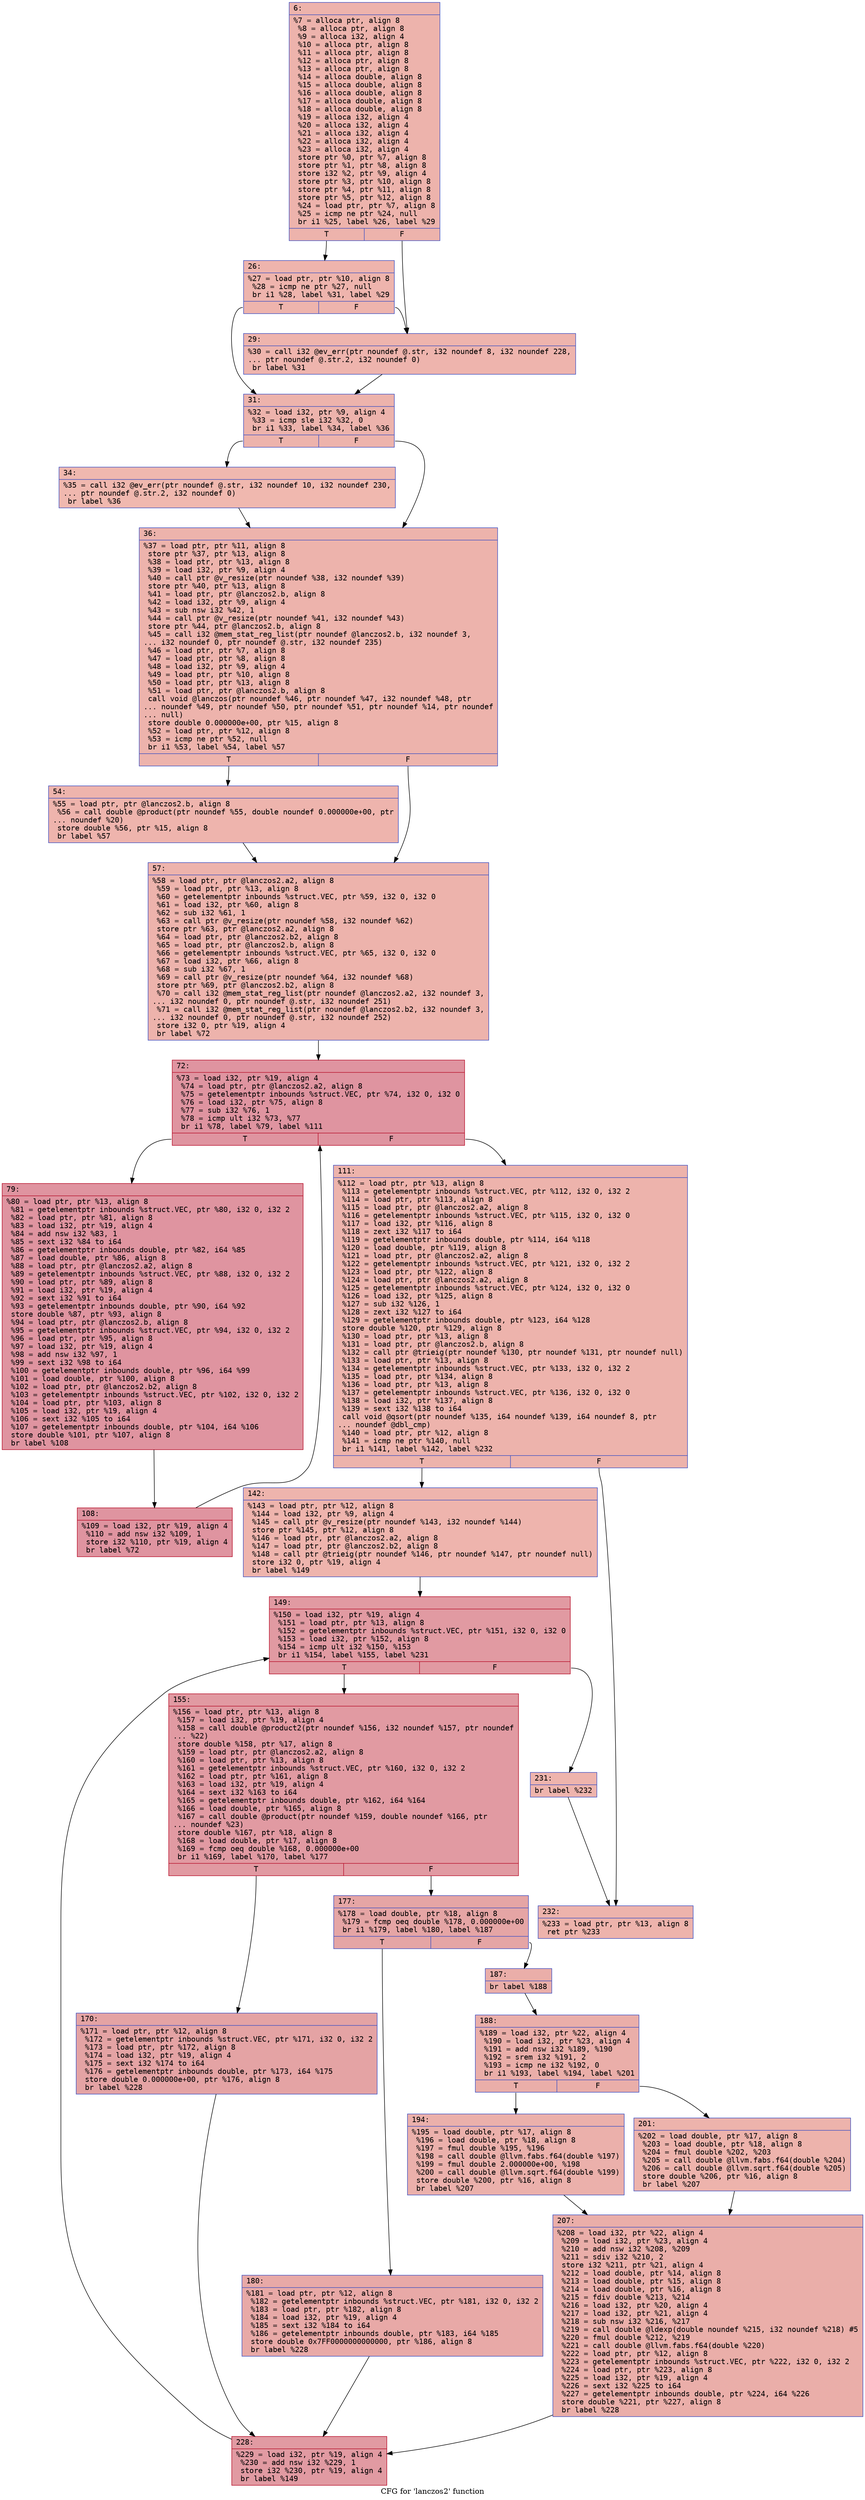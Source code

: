 digraph "CFG for 'lanczos2' function" {
	label="CFG for 'lanczos2' function";

	Node0x600001f328a0 [shape=record,color="#3d50c3ff", style=filled, fillcolor="#d6524470" fontname="Courier",label="{6:\l|  %7 = alloca ptr, align 8\l  %8 = alloca ptr, align 8\l  %9 = alloca i32, align 4\l  %10 = alloca ptr, align 8\l  %11 = alloca ptr, align 8\l  %12 = alloca ptr, align 8\l  %13 = alloca ptr, align 8\l  %14 = alloca double, align 8\l  %15 = alloca double, align 8\l  %16 = alloca double, align 8\l  %17 = alloca double, align 8\l  %18 = alloca double, align 8\l  %19 = alloca i32, align 4\l  %20 = alloca i32, align 4\l  %21 = alloca i32, align 4\l  %22 = alloca i32, align 4\l  %23 = alloca i32, align 4\l  store ptr %0, ptr %7, align 8\l  store ptr %1, ptr %8, align 8\l  store i32 %2, ptr %9, align 4\l  store ptr %3, ptr %10, align 8\l  store ptr %4, ptr %11, align 8\l  store ptr %5, ptr %12, align 8\l  %24 = load ptr, ptr %7, align 8\l  %25 = icmp ne ptr %24, null\l  br i1 %25, label %26, label %29\l|{<s0>T|<s1>F}}"];
	Node0x600001f328a0:s0 -> Node0x600001f328f0[tooltip="6 -> 26\nProbability 62.50%" ];
	Node0x600001f328a0:s1 -> Node0x600001f32940[tooltip="6 -> 29\nProbability 37.50%" ];
	Node0x600001f328f0 [shape=record,color="#3d50c3ff", style=filled, fillcolor="#d8564670" fontname="Courier",label="{26:\l|  %27 = load ptr, ptr %10, align 8\l  %28 = icmp ne ptr %27, null\l  br i1 %28, label %31, label %29\l|{<s0>T|<s1>F}}"];
	Node0x600001f328f0:s0 -> Node0x600001f32990[tooltip="26 -> 31\nProbability 62.50%" ];
	Node0x600001f328f0:s1 -> Node0x600001f32940[tooltip="26 -> 29\nProbability 37.50%" ];
	Node0x600001f32940 [shape=record,color="#3d50c3ff", style=filled, fillcolor="#d8564670" fontname="Courier",label="{29:\l|  %30 = call i32 @ev_err(ptr noundef @.str, i32 noundef 8, i32 noundef 228,\l... ptr noundef @.str.2, i32 noundef 0)\l  br label %31\l}"];
	Node0x600001f32940 -> Node0x600001f32990[tooltip="29 -> 31\nProbability 100.00%" ];
	Node0x600001f32990 [shape=record,color="#3d50c3ff", style=filled, fillcolor="#d6524470" fontname="Courier",label="{31:\l|  %32 = load i32, ptr %9, align 4\l  %33 = icmp sle i32 %32, 0\l  br i1 %33, label %34, label %36\l|{<s0>T|<s1>F}}"];
	Node0x600001f32990:s0 -> Node0x600001f329e0[tooltip="31 -> 34\nProbability 50.00%" ];
	Node0x600001f32990:s1 -> Node0x600001f32a30[tooltip="31 -> 36\nProbability 50.00%" ];
	Node0x600001f329e0 [shape=record,color="#3d50c3ff", style=filled, fillcolor="#dc5d4a70" fontname="Courier",label="{34:\l|  %35 = call i32 @ev_err(ptr noundef @.str, i32 noundef 10, i32 noundef 230,\l... ptr noundef @.str.2, i32 noundef 0)\l  br label %36\l}"];
	Node0x600001f329e0 -> Node0x600001f32a30[tooltip="34 -> 36\nProbability 100.00%" ];
	Node0x600001f32a30 [shape=record,color="#3d50c3ff", style=filled, fillcolor="#d6524470" fontname="Courier",label="{36:\l|  %37 = load ptr, ptr %11, align 8\l  store ptr %37, ptr %13, align 8\l  %38 = load ptr, ptr %13, align 8\l  %39 = load i32, ptr %9, align 4\l  %40 = call ptr @v_resize(ptr noundef %38, i32 noundef %39)\l  store ptr %40, ptr %13, align 8\l  %41 = load ptr, ptr @lanczos2.b, align 8\l  %42 = load i32, ptr %9, align 4\l  %43 = sub nsw i32 %42, 1\l  %44 = call ptr @v_resize(ptr noundef %41, i32 noundef %43)\l  store ptr %44, ptr @lanczos2.b, align 8\l  %45 = call i32 @mem_stat_reg_list(ptr noundef @lanczos2.b, i32 noundef 3,\l... i32 noundef 0, ptr noundef @.str, i32 noundef 235)\l  %46 = load ptr, ptr %7, align 8\l  %47 = load ptr, ptr %8, align 8\l  %48 = load i32, ptr %9, align 4\l  %49 = load ptr, ptr %10, align 8\l  %50 = load ptr, ptr %13, align 8\l  %51 = load ptr, ptr @lanczos2.b, align 8\l  call void @lanczos(ptr noundef %46, ptr noundef %47, i32 noundef %48, ptr\l... noundef %49, ptr noundef %50, ptr noundef %51, ptr noundef %14, ptr noundef\l... null)\l  store double 0.000000e+00, ptr %15, align 8\l  %52 = load ptr, ptr %12, align 8\l  %53 = icmp ne ptr %52, null\l  br i1 %53, label %54, label %57\l|{<s0>T|<s1>F}}"];
	Node0x600001f32a30:s0 -> Node0x600001f32a80[tooltip="36 -> 54\nProbability 62.50%" ];
	Node0x600001f32a30:s1 -> Node0x600001f32ad0[tooltip="36 -> 57\nProbability 37.50%" ];
	Node0x600001f32a80 [shape=record,color="#3d50c3ff", style=filled, fillcolor="#d8564670" fontname="Courier",label="{54:\l|  %55 = load ptr, ptr @lanczos2.b, align 8\l  %56 = call double @product(ptr noundef %55, double noundef 0.000000e+00, ptr\l... noundef %20)\l  store double %56, ptr %15, align 8\l  br label %57\l}"];
	Node0x600001f32a80 -> Node0x600001f32ad0[tooltip="54 -> 57\nProbability 100.00%" ];
	Node0x600001f32ad0 [shape=record,color="#3d50c3ff", style=filled, fillcolor="#d6524470" fontname="Courier",label="{57:\l|  %58 = load ptr, ptr @lanczos2.a2, align 8\l  %59 = load ptr, ptr %13, align 8\l  %60 = getelementptr inbounds %struct.VEC, ptr %59, i32 0, i32 0\l  %61 = load i32, ptr %60, align 8\l  %62 = sub i32 %61, 1\l  %63 = call ptr @v_resize(ptr noundef %58, i32 noundef %62)\l  store ptr %63, ptr @lanczos2.a2, align 8\l  %64 = load ptr, ptr @lanczos2.b2, align 8\l  %65 = load ptr, ptr @lanczos2.b, align 8\l  %66 = getelementptr inbounds %struct.VEC, ptr %65, i32 0, i32 0\l  %67 = load i32, ptr %66, align 8\l  %68 = sub i32 %67, 1\l  %69 = call ptr @v_resize(ptr noundef %64, i32 noundef %68)\l  store ptr %69, ptr @lanczos2.b2, align 8\l  %70 = call i32 @mem_stat_reg_list(ptr noundef @lanczos2.a2, i32 noundef 3,\l... i32 noundef 0, ptr noundef @.str, i32 noundef 251)\l  %71 = call i32 @mem_stat_reg_list(ptr noundef @lanczos2.b2, i32 noundef 3,\l... i32 noundef 0, ptr noundef @.str, i32 noundef 252)\l  store i32 0, ptr %19, align 4\l  br label %72\l}"];
	Node0x600001f32ad0 -> Node0x600001f32b20[tooltip="57 -> 72\nProbability 100.00%" ];
	Node0x600001f32b20 [shape=record,color="#b70d28ff", style=filled, fillcolor="#b70d2870" fontname="Courier",label="{72:\l|  %73 = load i32, ptr %19, align 4\l  %74 = load ptr, ptr @lanczos2.a2, align 8\l  %75 = getelementptr inbounds %struct.VEC, ptr %74, i32 0, i32 0\l  %76 = load i32, ptr %75, align 8\l  %77 = sub i32 %76, 1\l  %78 = icmp ult i32 %73, %77\l  br i1 %78, label %79, label %111\l|{<s0>T|<s1>F}}"];
	Node0x600001f32b20:s0 -> Node0x600001f32b70[tooltip="72 -> 79\nProbability 96.88%" ];
	Node0x600001f32b20:s1 -> Node0x600001f32c10[tooltip="72 -> 111\nProbability 3.12%" ];
	Node0x600001f32b70 [shape=record,color="#b70d28ff", style=filled, fillcolor="#b70d2870" fontname="Courier",label="{79:\l|  %80 = load ptr, ptr %13, align 8\l  %81 = getelementptr inbounds %struct.VEC, ptr %80, i32 0, i32 2\l  %82 = load ptr, ptr %81, align 8\l  %83 = load i32, ptr %19, align 4\l  %84 = add nsw i32 %83, 1\l  %85 = sext i32 %84 to i64\l  %86 = getelementptr inbounds double, ptr %82, i64 %85\l  %87 = load double, ptr %86, align 8\l  %88 = load ptr, ptr @lanczos2.a2, align 8\l  %89 = getelementptr inbounds %struct.VEC, ptr %88, i32 0, i32 2\l  %90 = load ptr, ptr %89, align 8\l  %91 = load i32, ptr %19, align 4\l  %92 = sext i32 %91 to i64\l  %93 = getelementptr inbounds double, ptr %90, i64 %92\l  store double %87, ptr %93, align 8\l  %94 = load ptr, ptr @lanczos2.b, align 8\l  %95 = getelementptr inbounds %struct.VEC, ptr %94, i32 0, i32 2\l  %96 = load ptr, ptr %95, align 8\l  %97 = load i32, ptr %19, align 4\l  %98 = add nsw i32 %97, 1\l  %99 = sext i32 %98 to i64\l  %100 = getelementptr inbounds double, ptr %96, i64 %99\l  %101 = load double, ptr %100, align 8\l  %102 = load ptr, ptr @lanczos2.b2, align 8\l  %103 = getelementptr inbounds %struct.VEC, ptr %102, i32 0, i32 2\l  %104 = load ptr, ptr %103, align 8\l  %105 = load i32, ptr %19, align 4\l  %106 = sext i32 %105 to i64\l  %107 = getelementptr inbounds double, ptr %104, i64 %106\l  store double %101, ptr %107, align 8\l  br label %108\l}"];
	Node0x600001f32b70 -> Node0x600001f32bc0[tooltip="79 -> 108\nProbability 100.00%" ];
	Node0x600001f32bc0 [shape=record,color="#b70d28ff", style=filled, fillcolor="#b70d2870" fontname="Courier",label="{108:\l|  %109 = load i32, ptr %19, align 4\l  %110 = add nsw i32 %109, 1\l  store i32 %110, ptr %19, align 4\l  br label %72\l}"];
	Node0x600001f32bc0 -> Node0x600001f32b20[tooltip="108 -> 72\nProbability 100.00%" ];
	Node0x600001f32c10 [shape=record,color="#3d50c3ff", style=filled, fillcolor="#d6524470" fontname="Courier",label="{111:\l|  %112 = load ptr, ptr %13, align 8\l  %113 = getelementptr inbounds %struct.VEC, ptr %112, i32 0, i32 2\l  %114 = load ptr, ptr %113, align 8\l  %115 = load ptr, ptr @lanczos2.a2, align 8\l  %116 = getelementptr inbounds %struct.VEC, ptr %115, i32 0, i32 0\l  %117 = load i32, ptr %116, align 8\l  %118 = zext i32 %117 to i64\l  %119 = getelementptr inbounds double, ptr %114, i64 %118\l  %120 = load double, ptr %119, align 8\l  %121 = load ptr, ptr @lanczos2.a2, align 8\l  %122 = getelementptr inbounds %struct.VEC, ptr %121, i32 0, i32 2\l  %123 = load ptr, ptr %122, align 8\l  %124 = load ptr, ptr @lanczos2.a2, align 8\l  %125 = getelementptr inbounds %struct.VEC, ptr %124, i32 0, i32 0\l  %126 = load i32, ptr %125, align 8\l  %127 = sub i32 %126, 1\l  %128 = zext i32 %127 to i64\l  %129 = getelementptr inbounds double, ptr %123, i64 %128\l  store double %120, ptr %129, align 8\l  %130 = load ptr, ptr %13, align 8\l  %131 = load ptr, ptr @lanczos2.b, align 8\l  %132 = call ptr @trieig(ptr noundef %130, ptr noundef %131, ptr noundef null)\l  %133 = load ptr, ptr %13, align 8\l  %134 = getelementptr inbounds %struct.VEC, ptr %133, i32 0, i32 2\l  %135 = load ptr, ptr %134, align 8\l  %136 = load ptr, ptr %13, align 8\l  %137 = getelementptr inbounds %struct.VEC, ptr %136, i32 0, i32 0\l  %138 = load i32, ptr %137, align 8\l  %139 = sext i32 %138 to i64\l  call void @qsort(ptr noundef %135, i64 noundef %139, i64 noundef 8, ptr\l... noundef @dbl_cmp)\l  %140 = load ptr, ptr %12, align 8\l  %141 = icmp ne ptr %140, null\l  br i1 %141, label %142, label %232\l|{<s0>T|<s1>F}}"];
	Node0x600001f32c10:s0 -> Node0x600001f32c60[tooltip="111 -> 142\nProbability 62.50%" ];
	Node0x600001f32c10:s1 -> Node0x600001f33070[tooltip="111 -> 232\nProbability 37.50%" ];
	Node0x600001f32c60 [shape=record,color="#3d50c3ff", style=filled, fillcolor="#d8564670" fontname="Courier",label="{142:\l|  %143 = load ptr, ptr %12, align 8\l  %144 = load i32, ptr %9, align 4\l  %145 = call ptr @v_resize(ptr noundef %143, i32 noundef %144)\l  store ptr %145, ptr %12, align 8\l  %146 = load ptr, ptr @lanczos2.a2, align 8\l  %147 = load ptr, ptr @lanczos2.b2, align 8\l  %148 = call ptr @trieig(ptr noundef %146, ptr noundef %147, ptr noundef null)\l  store i32 0, ptr %19, align 4\l  br label %149\l}"];
	Node0x600001f32c60 -> Node0x600001f32cb0[tooltip="142 -> 149\nProbability 100.00%" ];
	Node0x600001f32cb0 [shape=record,color="#b70d28ff", style=filled, fillcolor="#bb1b2c70" fontname="Courier",label="{149:\l|  %150 = load i32, ptr %19, align 4\l  %151 = load ptr, ptr %13, align 8\l  %152 = getelementptr inbounds %struct.VEC, ptr %151, i32 0, i32 0\l  %153 = load i32, ptr %152, align 8\l  %154 = icmp ult i32 %150, %153\l  br i1 %154, label %155, label %231\l|{<s0>T|<s1>F}}"];
	Node0x600001f32cb0:s0 -> Node0x600001f32d00[tooltip="149 -> 155\nProbability 96.88%" ];
	Node0x600001f32cb0:s1 -> Node0x600001f33020[tooltip="149 -> 231\nProbability 3.12%" ];
	Node0x600001f32d00 [shape=record,color="#b70d28ff", style=filled, fillcolor="#bb1b2c70" fontname="Courier",label="{155:\l|  %156 = load ptr, ptr %13, align 8\l  %157 = load i32, ptr %19, align 4\l  %158 = call double @product2(ptr noundef %156, i32 noundef %157, ptr noundef\l... %22)\l  store double %158, ptr %17, align 8\l  %159 = load ptr, ptr @lanczos2.a2, align 8\l  %160 = load ptr, ptr %13, align 8\l  %161 = getelementptr inbounds %struct.VEC, ptr %160, i32 0, i32 2\l  %162 = load ptr, ptr %161, align 8\l  %163 = load i32, ptr %19, align 4\l  %164 = sext i32 %163 to i64\l  %165 = getelementptr inbounds double, ptr %162, i64 %164\l  %166 = load double, ptr %165, align 8\l  %167 = call double @product(ptr noundef %159, double noundef %166, ptr\l... noundef %23)\l  store double %167, ptr %18, align 8\l  %168 = load double, ptr %17, align 8\l  %169 = fcmp oeq double %168, 0.000000e+00\l  br i1 %169, label %170, label %177\l|{<s0>T|<s1>F}}"];
	Node0x600001f32d00:s0 -> Node0x600001f32d50[tooltip="155 -> 170\nProbability 62.50%" ];
	Node0x600001f32d00:s1 -> Node0x600001f32da0[tooltip="155 -> 177\nProbability 37.50%" ];
	Node0x600001f32d50 [shape=record,color="#3d50c3ff", style=filled, fillcolor="#c32e3170" fontname="Courier",label="{170:\l|  %171 = load ptr, ptr %12, align 8\l  %172 = getelementptr inbounds %struct.VEC, ptr %171, i32 0, i32 2\l  %173 = load ptr, ptr %172, align 8\l  %174 = load i32, ptr %19, align 4\l  %175 = sext i32 %174 to i64\l  %176 = getelementptr inbounds double, ptr %173, i64 %175\l  store double 0.000000e+00, ptr %176, align 8\l  br label %228\l}"];
	Node0x600001f32d50 -> Node0x600001f32fd0[tooltip="170 -> 228\nProbability 100.00%" ];
	Node0x600001f32da0 [shape=record,color="#3d50c3ff", style=filled, fillcolor="#c5333470" fontname="Courier",label="{177:\l|  %178 = load double, ptr %18, align 8\l  %179 = fcmp oeq double %178, 0.000000e+00\l  br i1 %179, label %180, label %187\l|{<s0>T|<s1>F}}"];
	Node0x600001f32da0:s0 -> Node0x600001f32df0[tooltip="177 -> 180\nProbability 62.50%" ];
	Node0x600001f32da0:s1 -> Node0x600001f32e40[tooltip="177 -> 187\nProbability 37.50%" ];
	Node0x600001f32df0 [shape=record,color="#3d50c3ff", style=filled, fillcolor="#ca3b3770" fontname="Courier",label="{180:\l|  %181 = load ptr, ptr %12, align 8\l  %182 = getelementptr inbounds %struct.VEC, ptr %181, i32 0, i32 2\l  %183 = load ptr, ptr %182, align 8\l  %184 = load i32, ptr %19, align 4\l  %185 = sext i32 %184 to i64\l  %186 = getelementptr inbounds double, ptr %183, i64 %185\l  store double 0x7FF0000000000000, ptr %186, align 8\l  br label %228\l}"];
	Node0x600001f32df0 -> Node0x600001f32fd0[tooltip="180 -> 228\nProbability 100.00%" ];
	Node0x600001f32e40 [shape=record,color="#3d50c3ff", style=filled, fillcolor="#d0473d70" fontname="Courier",label="{187:\l|  br label %188\l}"];
	Node0x600001f32e40 -> Node0x600001f32e90[tooltip="187 -> 188\nProbability 100.00%" ];
	Node0x600001f32e90 [shape=record,color="#3d50c3ff", style=filled, fillcolor="#d0473d70" fontname="Courier",label="{188:\l|  %189 = load i32, ptr %22, align 4\l  %190 = load i32, ptr %23, align 4\l  %191 = add nsw i32 %189, %190\l  %192 = srem i32 %191, 2\l  %193 = icmp ne i32 %192, 0\l  br i1 %193, label %194, label %201\l|{<s0>T|<s1>F}}"];
	Node0x600001f32e90:s0 -> Node0x600001f32ee0[tooltip="188 -> 194\nProbability 62.50%" ];
	Node0x600001f32e90:s1 -> Node0x600001f32f30[tooltip="188 -> 201\nProbability 37.50%" ];
	Node0x600001f32ee0 [shape=record,color="#3d50c3ff", style=filled, fillcolor="#d24b4070" fontname="Courier",label="{194:\l|  %195 = load double, ptr %17, align 8\l  %196 = load double, ptr %18, align 8\l  %197 = fmul double %195, %196\l  %198 = call double @llvm.fabs.f64(double %197)\l  %199 = fmul double 2.000000e+00, %198\l  %200 = call double @llvm.sqrt.f64(double %199)\l  store double %200, ptr %16, align 8\l  br label %207\l}"];
	Node0x600001f32ee0 -> Node0x600001f32f80[tooltip="194 -> 207\nProbability 100.00%" ];
	Node0x600001f32f30 [shape=record,color="#3d50c3ff", style=filled, fillcolor="#d6524470" fontname="Courier",label="{201:\l|  %202 = load double, ptr %17, align 8\l  %203 = load double, ptr %18, align 8\l  %204 = fmul double %202, %203\l  %205 = call double @llvm.fabs.f64(double %204)\l  %206 = call double @llvm.sqrt.f64(double %205)\l  store double %206, ptr %16, align 8\l  br label %207\l}"];
	Node0x600001f32f30 -> Node0x600001f32f80[tooltip="201 -> 207\nProbability 100.00%" ];
	Node0x600001f32f80 [shape=record,color="#3d50c3ff", style=filled, fillcolor="#d0473d70" fontname="Courier",label="{207:\l|  %208 = load i32, ptr %22, align 4\l  %209 = load i32, ptr %23, align 4\l  %210 = add nsw i32 %208, %209\l  %211 = sdiv i32 %210, 2\l  store i32 %211, ptr %21, align 4\l  %212 = load double, ptr %14, align 8\l  %213 = load double, ptr %15, align 8\l  %214 = load double, ptr %16, align 8\l  %215 = fdiv double %213, %214\l  %216 = load i32, ptr %20, align 4\l  %217 = load i32, ptr %21, align 4\l  %218 = sub nsw i32 %216, %217\l  %219 = call double @ldexp(double noundef %215, i32 noundef %218) #5\l  %220 = fmul double %212, %219\l  %221 = call double @llvm.fabs.f64(double %220)\l  %222 = load ptr, ptr %12, align 8\l  %223 = getelementptr inbounds %struct.VEC, ptr %222, i32 0, i32 2\l  %224 = load ptr, ptr %223, align 8\l  %225 = load i32, ptr %19, align 4\l  %226 = sext i32 %225 to i64\l  %227 = getelementptr inbounds double, ptr %224, i64 %226\l  store double %221, ptr %227, align 8\l  br label %228\l}"];
	Node0x600001f32f80 -> Node0x600001f32fd0[tooltip="207 -> 228\nProbability 100.00%" ];
	Node0x600001f32fd0 [shape=record,color="#b70d28ff", style=filled, fillcolor="#bb1b2c70" fontname="Courier",label="{228:\l|  %229 = load i32, ptr %19, align 4\l  %230 = add nsw i32 %229, 1\l  store i32 %230, ptr %19, align 4\l  br label %149\l}"];
	Node0x600001f32fd0 -> Node0x600001f32cb0[tooltip="228 -> 149\nProbability 100.00%" ];
	Node0x600001f33020 [shape=record,color="#3d50c3ff", style=filled, fillcolor="#d8564670" fontname="Courier",label="{231:\l|  br label %232\l}"];
	Node0x600001f33020 -> Node0x600001f33070[tooltip="231 -> 232\nProbability 100.00%" ];
	Node0x600001f33070 [shape=record,color="#3d50c3ff", style=filled, fillcolor="#d6524470" fontname="Courier",label="{232:\l|  %233 = load ptr, ptr %13, align 8\l  ret ptr %233\l}"];
}
